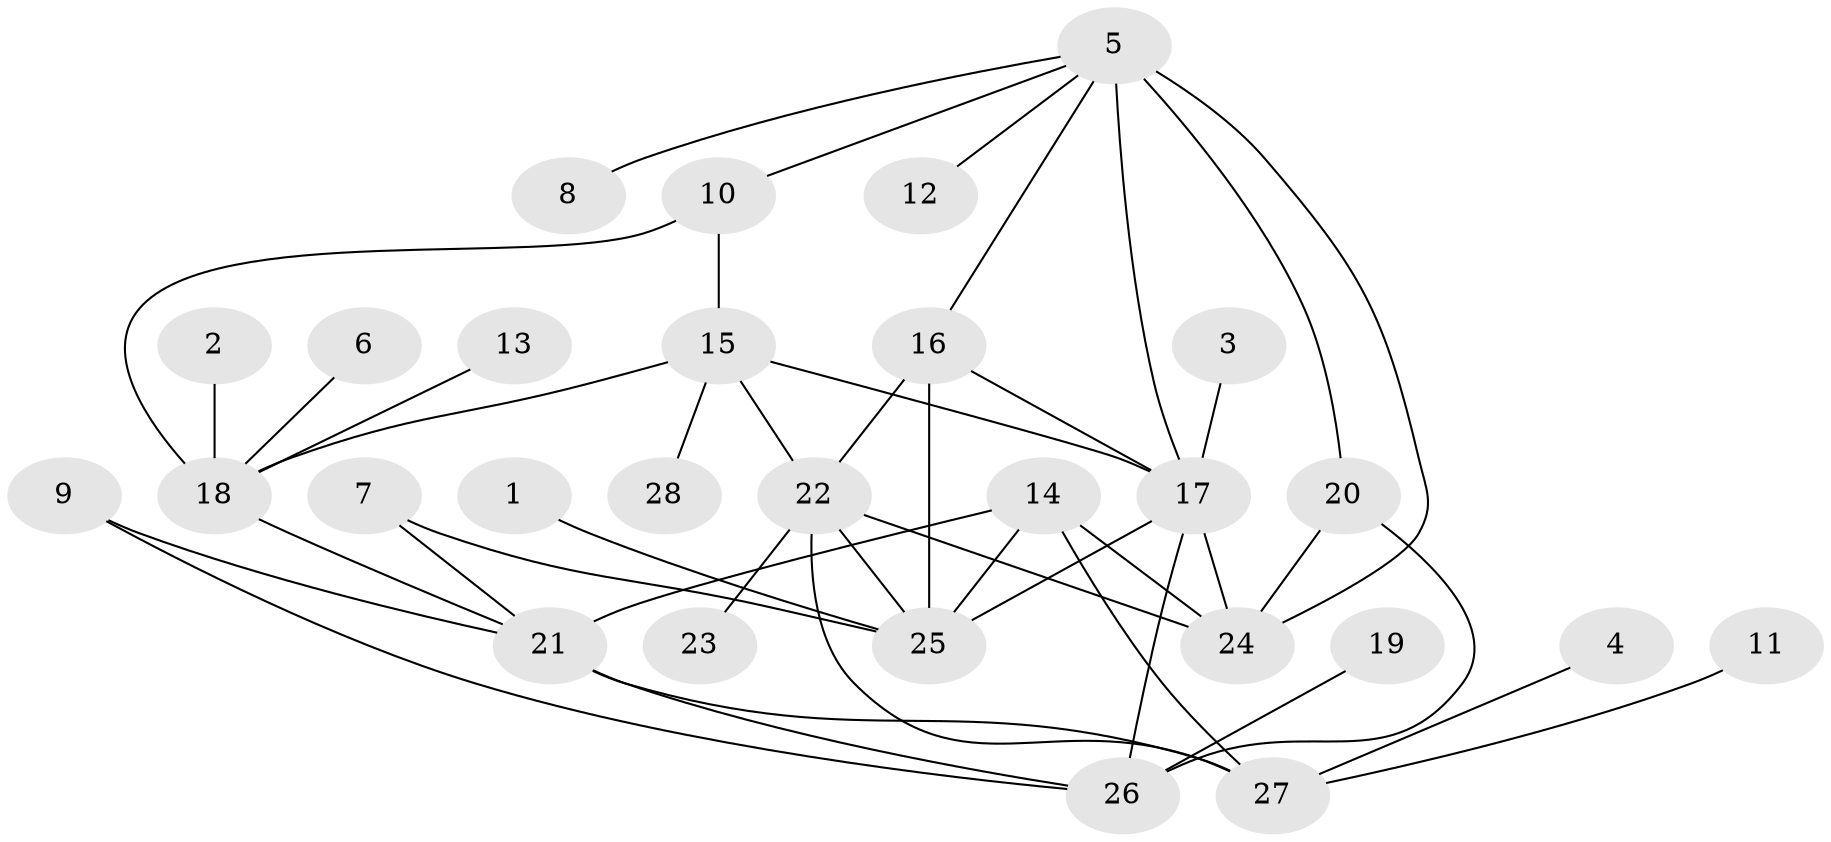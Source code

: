 // original degree distribution, {3: 0.021739130434782608, 10: 0.043478260869565216, 7: 0.03260869565217391, 6: 0.043478260869565216, 8: 0.021739130434782608, 5: 0.021739130434782608, 4: 0.03260869565217391, 9: 0.010869565217391304, 14: 0.010869565217391304, 2: 0.1956521739130435, 1: 0.5652173913043478}
// Generated by graph-tools (version 1.1) at 2025/37/03/04/25 23:37:40]
// undirected, 28 vertices, 44 edges
graph export_dot {
  node [color=gray90,style=filled];
  1;
  2;
  3;
  4;
  5;
  6;
  7;
  8;
  9;
  10;
  11;
  12;
  13;
  14;
  15;
  16;
  17;
  18;
  19;
  20;
  21;
  22;
  23;
  24;
  25;
  26;
  27;
  28;
  1 -- 25 [weight=1.0];
  2 -- 18 [weight=1.0];
  3 -- 17 [weight=1.0];
  4 -- 27 [weight=1.0];
  5 -- 8 [weight=1.0];
  5 -- 10 [weight=1.0];
  5 -- 12 [weight=1.0];
  5 -- 16 [weight=1.0];
  5 -- 17 [weight=2.0];
  5 -- 20 [weight=2.0];
  5 -- 24 [weight=1.0];
  6 -- 18 [weight=1.0];
  7 -- 21 [weight=1.0];
  7 -- 25 [weight=1.0];
  9 -- 21 [weight=1.0];
  9 -- 26 [weight=1.0];
  10 -- 15 [weight=2.0];
  10 -- 18 [weight=1.0];
  11 -- 27 [weight=1.0];
  13 -- 18 [weight=1.0];
  14 -- 21 [weight=2.0];
  14 -- 24 [weight=1.0];
  14 -- 25 [weight=1.0];
  14 -- 27 [weight=2.0];
  15 -- 17 [weight=1.0];
  15 -- 18 [weight=2.0];
  15 -- 22 [weight=1.0];
  15 -- 28 [weight=1.0];
  16 -- 17 [weight=1.0];
  16 -- 22 [weight=1.0];
  16 -- 25 [weight=2.0];
  17 -- 24 [weight=1.0];
  17 -- 25 [weight=1.0];
  17 -- 26 [weight=3.0];
  18 -- 21 [weight=1.0];
  19 -- 26 [weight=1.0];
  20 -- 24 [weight=2.0];
  20 -- 26 [weight=1.0];
  21 -- 26 [weight=1.0];
  21 -- 27 [weight=1.0];
  22 -- 23 [weight=1.0];
  22 -- 24 [weight=1.0];
  22 -- 25 [weight=2.0];
  22 -- 27 [weight=1.0];
}
